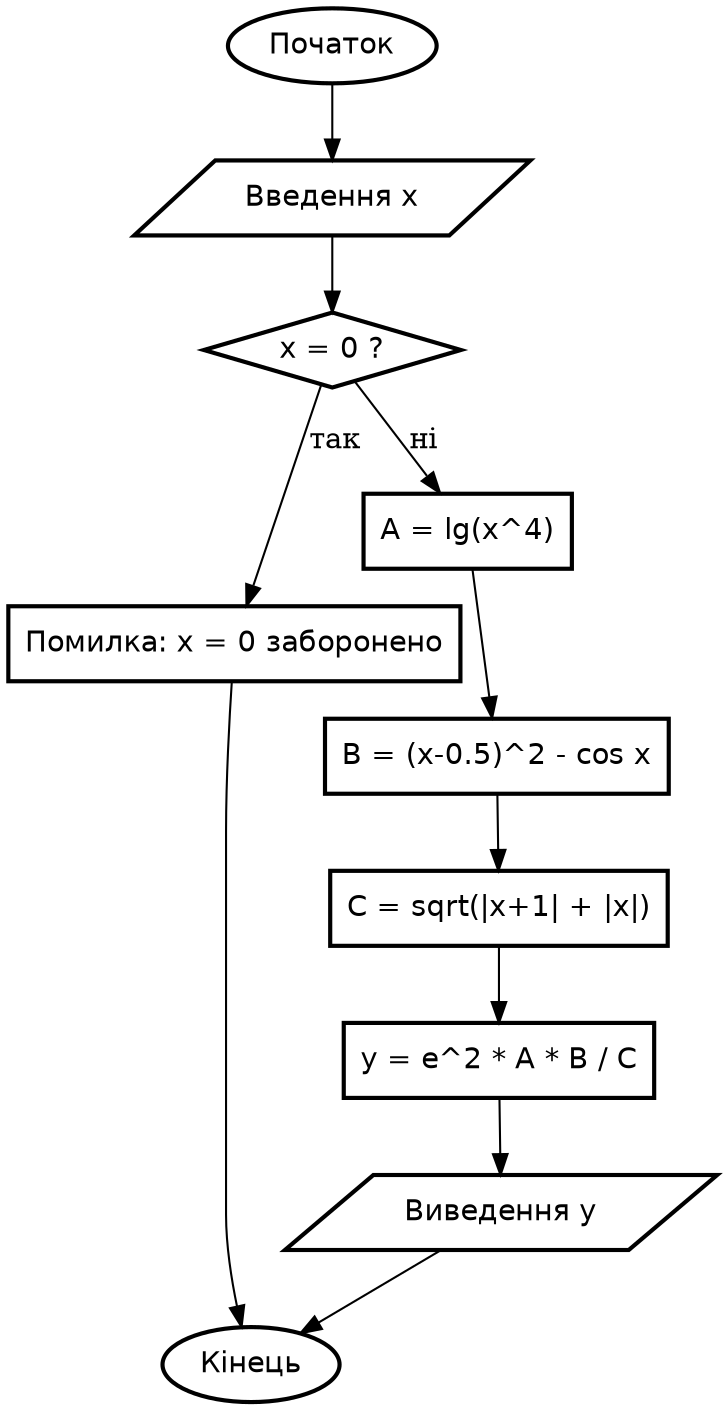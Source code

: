 // https://graphviz.org/Gallery/directed
// http://yifanhu.net/GALLERY/GRAPHS/indexAll.html
// Реальна мережа, що містить 300 сайтів у 40 країнах.
// https://graphviz.org/Gallery/twopi/twopi2.html
// Діаграма ядра Linux
// https://graphviz.org/Gallery/directed/Linux_kernel_diagram.html

digraph uml_booking {
rankdir=TB;

// Основні базові форми shape:
    // box — прямокутник.
    // rect — те саме, що box.
    // ellipse — овал (дефолт).
    // circle — коло.
    // diamond — ромб.
    // triangle, invtriangle — трикутник (звичайний / перевернутий).
    // parallelogram, trapezium — паралелограм, трапеція.
    // house, invhouse — «будиночок» з дахом.
    // hexagon, octagon — шестикутник, восьмикутник.
    // doublecircle, doubleoctagon, doublebox — з подвійною рамкою.
    // plaintext — без рамки, тільки текст.
    // point — маленька точка.
    // --------------------------------------------------------------
    // Спеціальні (для ER-діаграм і UML-подібних):
    // record — розділений прямокутник (корисний для структур/класів).
    // Mrecord — те саме, але з округленими кутами.
    // component — прямокутник із «засічками» (для компонентів).
    // folder, tab — виглядають як папка чи вкладка.
    // note — аркуш із загнутим кутом.
    // cds — компакт-диск (кружок).
    // cylinder — база даних.
    // --------------------------------------------------------------
    // Інші:
    // egg, star, polygon, septagon, tripleoctagon і т.д.
    //polygon — можна задавати параметри sides, skew, orientation.

// ==============================================================
    // style:
    // solid — звичайна рамка (дефолт).
    // rounded — скруглені кути (те, що в тебе зараз).
    // dashed — пунктирна рамка.
    // dotted — рамка крапками.
    // bold — товста лінія.
    // filled — залитий кольором (береться з fillcolor).
    // invis — невидимий вузол.
    // striped — смугастий фон (якщо кілька кольорів).
    // wedged — "пиріжок" з кількох кольорів.

  rankdir=TB;
    node [fontname="DejaVu Sans", shape=box, style="solid,bold"];

    start [shape=oval, label="Початок"];
    inx   [shape=parallelogram, label="Введення x"];
    chk   [shape=diamond, label="x = 0 ?"];
    err   [shape=rectangle, label="Помилка: x = 0 заборонено"];
    a     [shape=rectangle, label="A = lg(x^4)"];
    b     [shape=rectangle, label="B = (x-0.5)^2 - cos x"];
    c     [shape=rectangle, label="C = sqrt(|x+1| + |x|)"];
    calc  [shape=rectangle, label="y = e^2 * A * B / C"];
    outy  [shape=parallelogram, label="Виведення y"];
    stop  [shape=oval, label="Кінець"];

    start -> inx -> chk;
    chk -> err  [label="так"];
    chk -> a    [label="ні"];
    a -> b -> c -> calc -> outy -> stop;
    err -> stop;
}